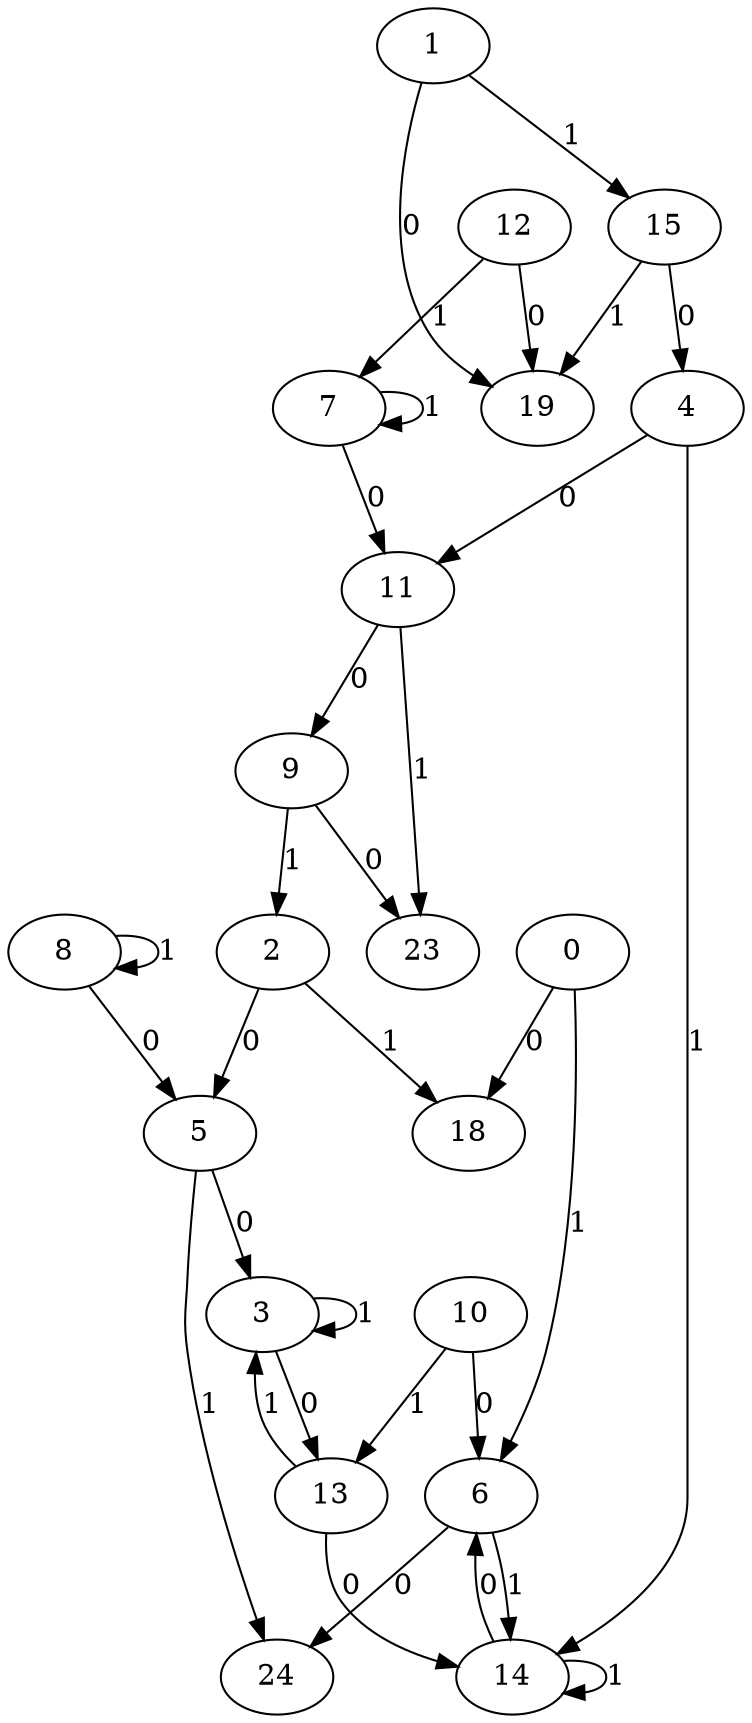 digraph G {
	0 -> 18 [label=0]
	0 -> 6 [label=1]
	1 -> 19 [label=0]
	1 -> 15 [label=1]
	2 -> 5 [label=0]
	2 -> 18 [label=1]
	3 -> 13 [label=0]
	3 -> 3 [label=1]
	4 -> 11 [label=0]
	4 -> 14 [label=1]
	5 -> 3 [label=0]
	5 -> 24 [label=1]
	6 -> 24 [label=0]
	6 -> 14 [label=1]
	7 -> 11 [label=0]
	7 -> 7 [label=1]
	8 -> 5 [label=0]
	8 -> 8 [label=1]
	9 -> 23 [label=0]
	9 -> 2 [label=1]
	10 -> 6 [label=0]
	10 -> 13 [label=1]
	11 -> 9 [label=0]
	11 -> 23 [label=1]
	12 -> 19 [label=0]
	12 -> 7 [label=1]
	13 -> 14 [label=0]
	13 -> 3 [label=1]
	14 -> 6 [label=0]
	14 -> 14 [label=1]
	15 -> 4 [label=0]
	15 -> 19 [label=1]
}
